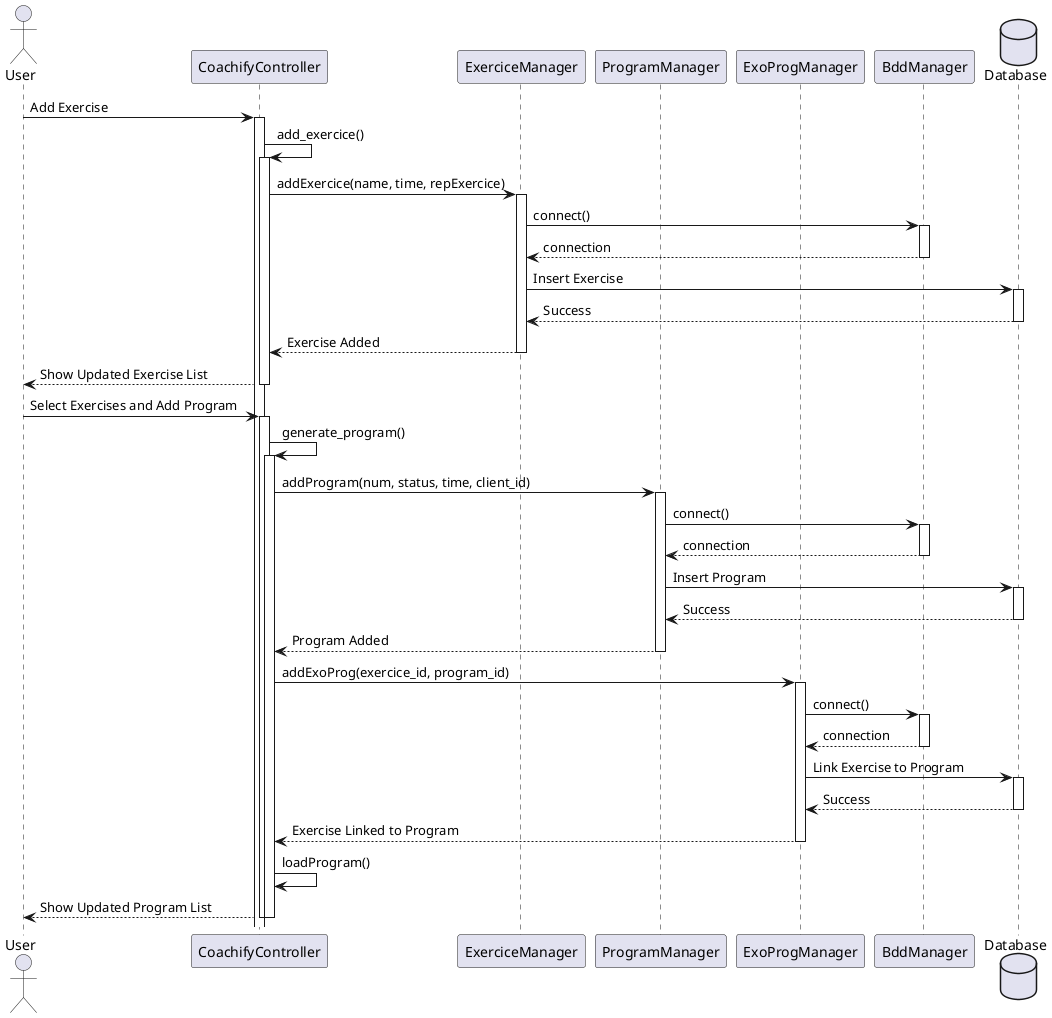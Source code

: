 @startuml

actor User
participant "CoachifyController" as CC
participant "ExerciceManager" as EM
participant "ProgramManager" as PM
participant "ExoProgManager" as EPM
participant "BddManager" as BM
database "Database" as DB

User -> CC: Add Exercise
activate CC

CC -> CC: add_exercice()
activate CC

CC -> EM: addExercice(name, time, repExercice)
activate EM

EM -> BM: connect()
activate BM
BM --> EM: connection
deactivate BM

EM -> DB: Insert Exercise
activate DB
DB --> EM: Success
deactivate DB

EM --> CC: Exercise Added
deactivate EM

CC --> User: Show Updated Exercise List
deactivate CC

User -> CC: Select Exercises and Add Program
activate CC

CC -> CC: generate_program()
activate CC

CC -> PM: addProgram(num, status, time, client_id)
activate PM

PM -> BM: connect()
activate BM
BM --> PM: connection
deactivate BM

PM -> DB: Insert Program
activate DB
DB --> PM: Success
deactivate DB

PM --> CC: Program Added
deactivate PM

CC -> EPM: addExoProg(exercice_id, program_id)
activate EPM

EPM -> BM: connect()
activate BM
BM --> EPM: connection
deactivate BM

EPM -> DB: Link Exercise to Program
activate DB
DB --> EPM: Success
deactivate DB

EPM --> CC: Exercise Linked to Program
deactivate EPM

CC -> CC: loadProgram()
CC --> User: Show Updated Program List
deactivate CC
deactivate CC

@enduml
